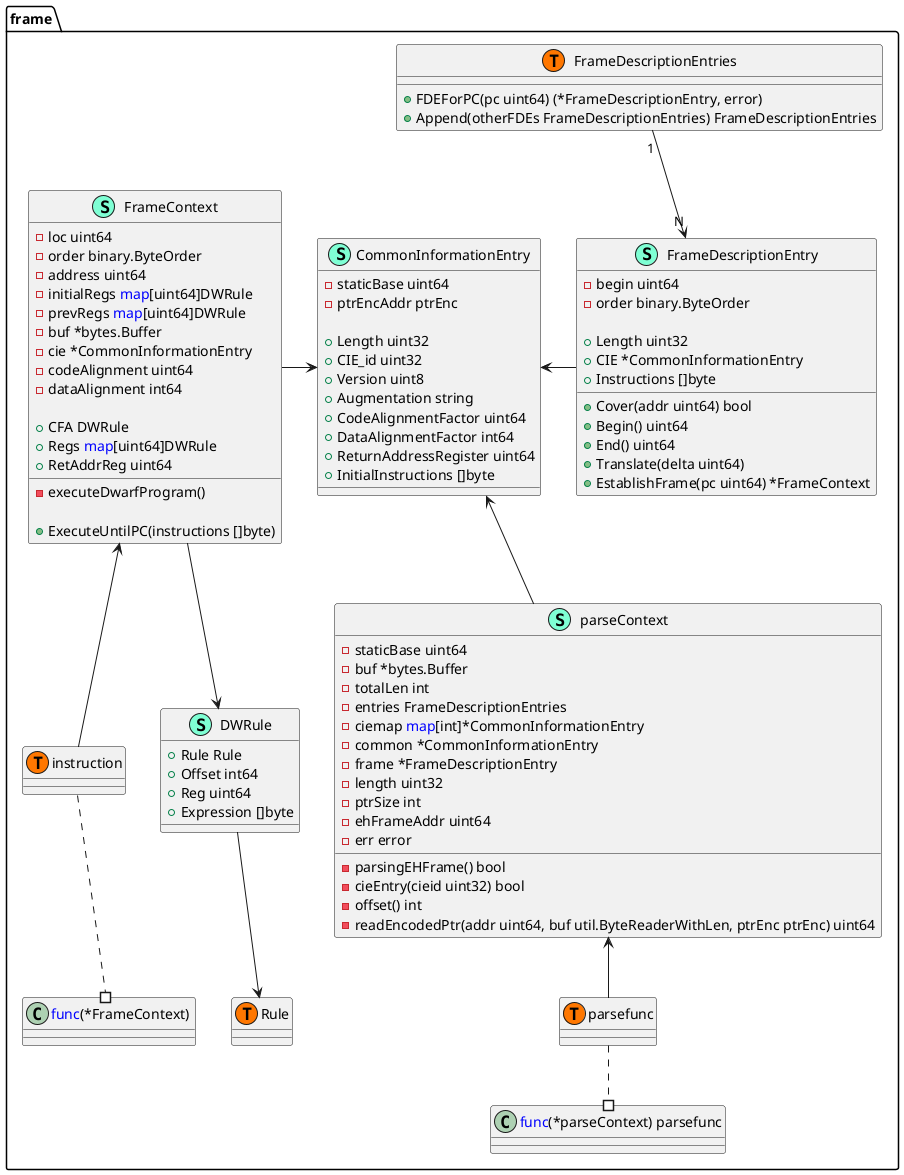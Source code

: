 @startuml
namespace frame {
    class CommonInformationEntry << (S,Aquamarine) >> {
        - staticBase uint64
        - ptrEncAddr ptrEnc

        + Length uint32
        + CIE_id uint32
        + Version uint8
        + Augmentation string
        + CodeAlignmentFactor uint64
        + DataAlignmentFactor int64
        + ReturnAddressRegister uint64
        + InitialInstructions []byte
    }
    class DWRule << (S,Aquamarine) >> {
        + Rule Rule
        + Offset int64
        + Reg uint64
        + Expression []byte
    }
    DWRule --> Rule
    class FrameContext << (S,Aquamarine) >> {
        - loc uint64
        - order binary.ByteOrder
        - address uint64
        - initialRegs <font color=blue>map</font>[uint64]DWRule
        - prevRegs <font color=blue>map</font>[uint64]DWRule
        - buf *bytes.Buffer
        - cie *CommonInformationEntry
        - codeAlignment uint64
        - dataAlignment int64

        + CFA DWRule
        + Regs <font color=blue>map</font>[uint64]DWRule
        + RetAddrReg uint64

        - executeDwarfProgram() 

        + ExecuteUntilPC(instructions []byte) 
    }
    FrameContext -down-> DWRule
    FrameContext -right-> CommonInformationEntry

    class FrameDescriptionEntries << (S,Aquamarine) >> {
        + FDEForPC(pc uint64) (*FrameDescriptionEntry, error)
        + Append(otherFDEs FrameDescriptionEntries) FrameDescriptionEntries
    }
    FrameDescriptionEntries "1" -down-> "N" FrameDescriptionEntry

    class FrameDescriptionEntry << (S,Aquamarine) >> {
        - begin uint64
        - order binary.ByteOrder

        + Length uint32
        + CIE *CommonInformationEntry
        + Instructions []byte

        + Cover(addr uint64) bool
        + Begin() uint64
        + End() uint64
        + Translate(delta uint64) 
        + EstablishFrame(pc uint64) *FrameContext
    }
    FrameDescriptionEntry -left-> CommonInformationEntry

    class frame.FrameDescriptionEntries << (T, #FF7700) >>  {
    }
    class frame.Rule << (T, #FF7700) >>  {
    }
    class frame.instruction << (T, #FF7700) >>  {
    }
    instruction -up-> FrameContext
    class frame.parsefunc << (T, #FF7700) >>  {
    }
    parsefunc -up-> parseContext
    class parseContext << (S,Aquamarine) >> {
        - staticBase uint64
        - buf *bytes.Buffer
        - totalLen int
        - entries FrameDescriptionEntries
        - ciemap <font color=blue>map</font>[int]*CommonInformationEntry
        - common *CommonInformationEntry
        - frame *FrameDescriptionEntry
        - length uint32
        - ptrSize int
        - ehFrameAddr uint64
        - err error

        - parsingEHFrame() bool
        - cieEntry(cieid uint32) bool
        - offset() int
        - readEncodedPtr(addr uint64, buf util.ByteReaderWithLen, ptrEnc ptrEnc) uint64
    }
    parseContext -up-> CommonInformationEntry
}

"frame.<font color=blue>func</font>(*FrameContext) " #.up. "frame.instruction"
"frame.<font color=blue>func</font>(*parseContext) parsefunc" #.up. "frame.parsefunc"
@enduml
